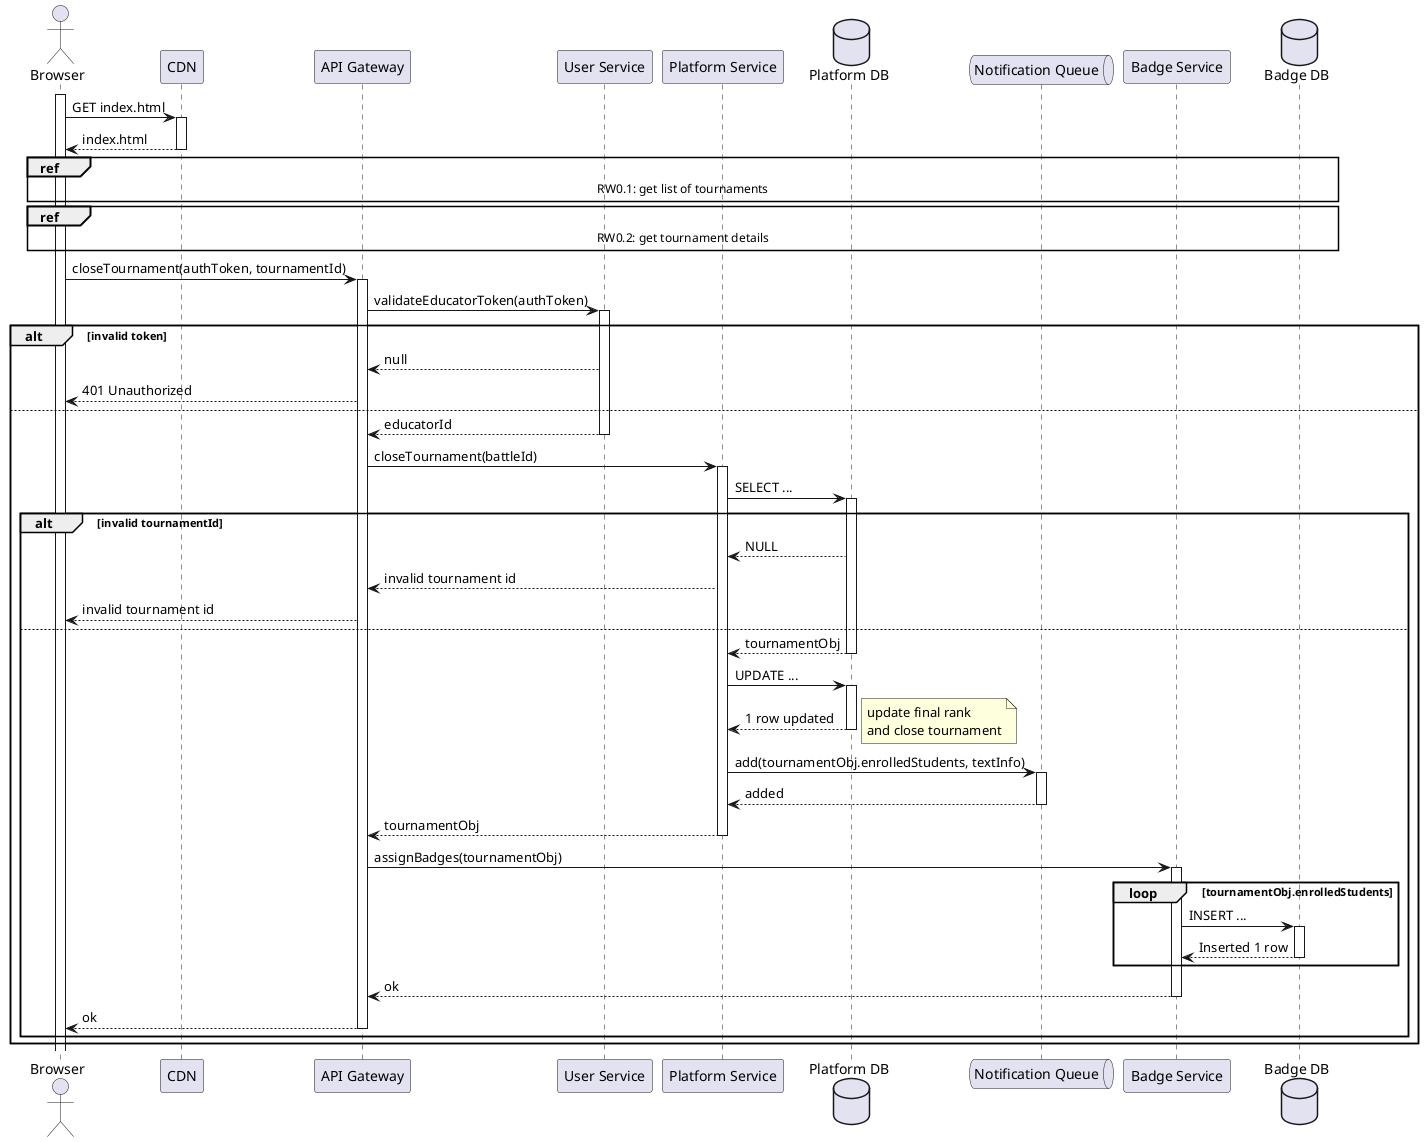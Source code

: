 @startuml RW9 - Educator closes a tournament

actor Browser
participant CDN
participant "API Gateway" as gateway
participant "User Service" as auth

participant "Platform Service" as platform
database "Platform DB" as platformDb

queue  "Notification Queue" as notificationQueue

participant "Badge Service" as badges
database "Badge DB" as badgesDb

activate Browser
Browser -> CDN ++ : GET index.html
Browser <-- CDN -- : index.html

ref over Browser, gateway, auth, platform, platformDb, badges, badgesDb: RW0.1: get list of tournaments
ref over Browser, gateway, auth, platform, platformDb, badges, badgesDb: RW0.2: get tournament details

Browser -> gateway ++ : closeTournament(authToken, tournamentId)
gateway -> auth ++ : validateEducatorToken(authToken)
alt invalid token
    gateway <-- auth : null
    Browser <-- gateway : 401 Unauthorized
else
    gateway <-- auth -- : educatorId
    gateway -> platform ++ : closeTournament(battleId)

    platform -> platformDb ++ : SELECT ...

    alt invalid tournamentId
        platform <-- platformDb : NULL
        gateway <-- platform : invalid tournament id
        Browser <-- gateway : invalid tournament id
    else
        platform <-- platformDb -- : tournamentObj
        platform -> platformDb ++ : UPDATE ...
        platform <-- platformDb -- : 1 row updated
        note right
            update final rank
            and close tournament
        end note

        platform -> notificationQueue ++ : add(tournamentObj.enrolledStudents, textInfo)
        platform <-- notificationQueue --: added

        gateway <-- platform -- : tournamentObj
        gateway -> badges ++ : assignBadges(tournamentObj)
        
        loop tournamentObj.enrolledStudents
            badges -> badgesDb ++ : INSERT ...
            badges <-- badgesDb -- : Inserted 1 row
        end

        gateway <-- badges -- : ok
        Browser <-- gateway -- : ok
    end
end


@enduml